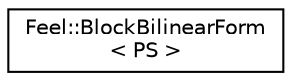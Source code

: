 digraph "Graphical Class Hierarchy"
{
 // LATEX_PDF_SIZE
  edge [fontname="Helvetica",fontsize="10",labelfontname="Helvetica",labelfontsize="10"];
  node [fontname="Helvetica",fontsize="10",shape=record];
  rankdir="LR";
  Node0 [label="Feel::BlockBilinearForm\l\< PS \>",height=0.2,width=0.4,color="black", fillcolor="white", style="filled",URL="$classFeel_1_1BlockBilinearForm.html",tooltip="forward declarations of BlockBilinearForm and blocform2()"];
}
